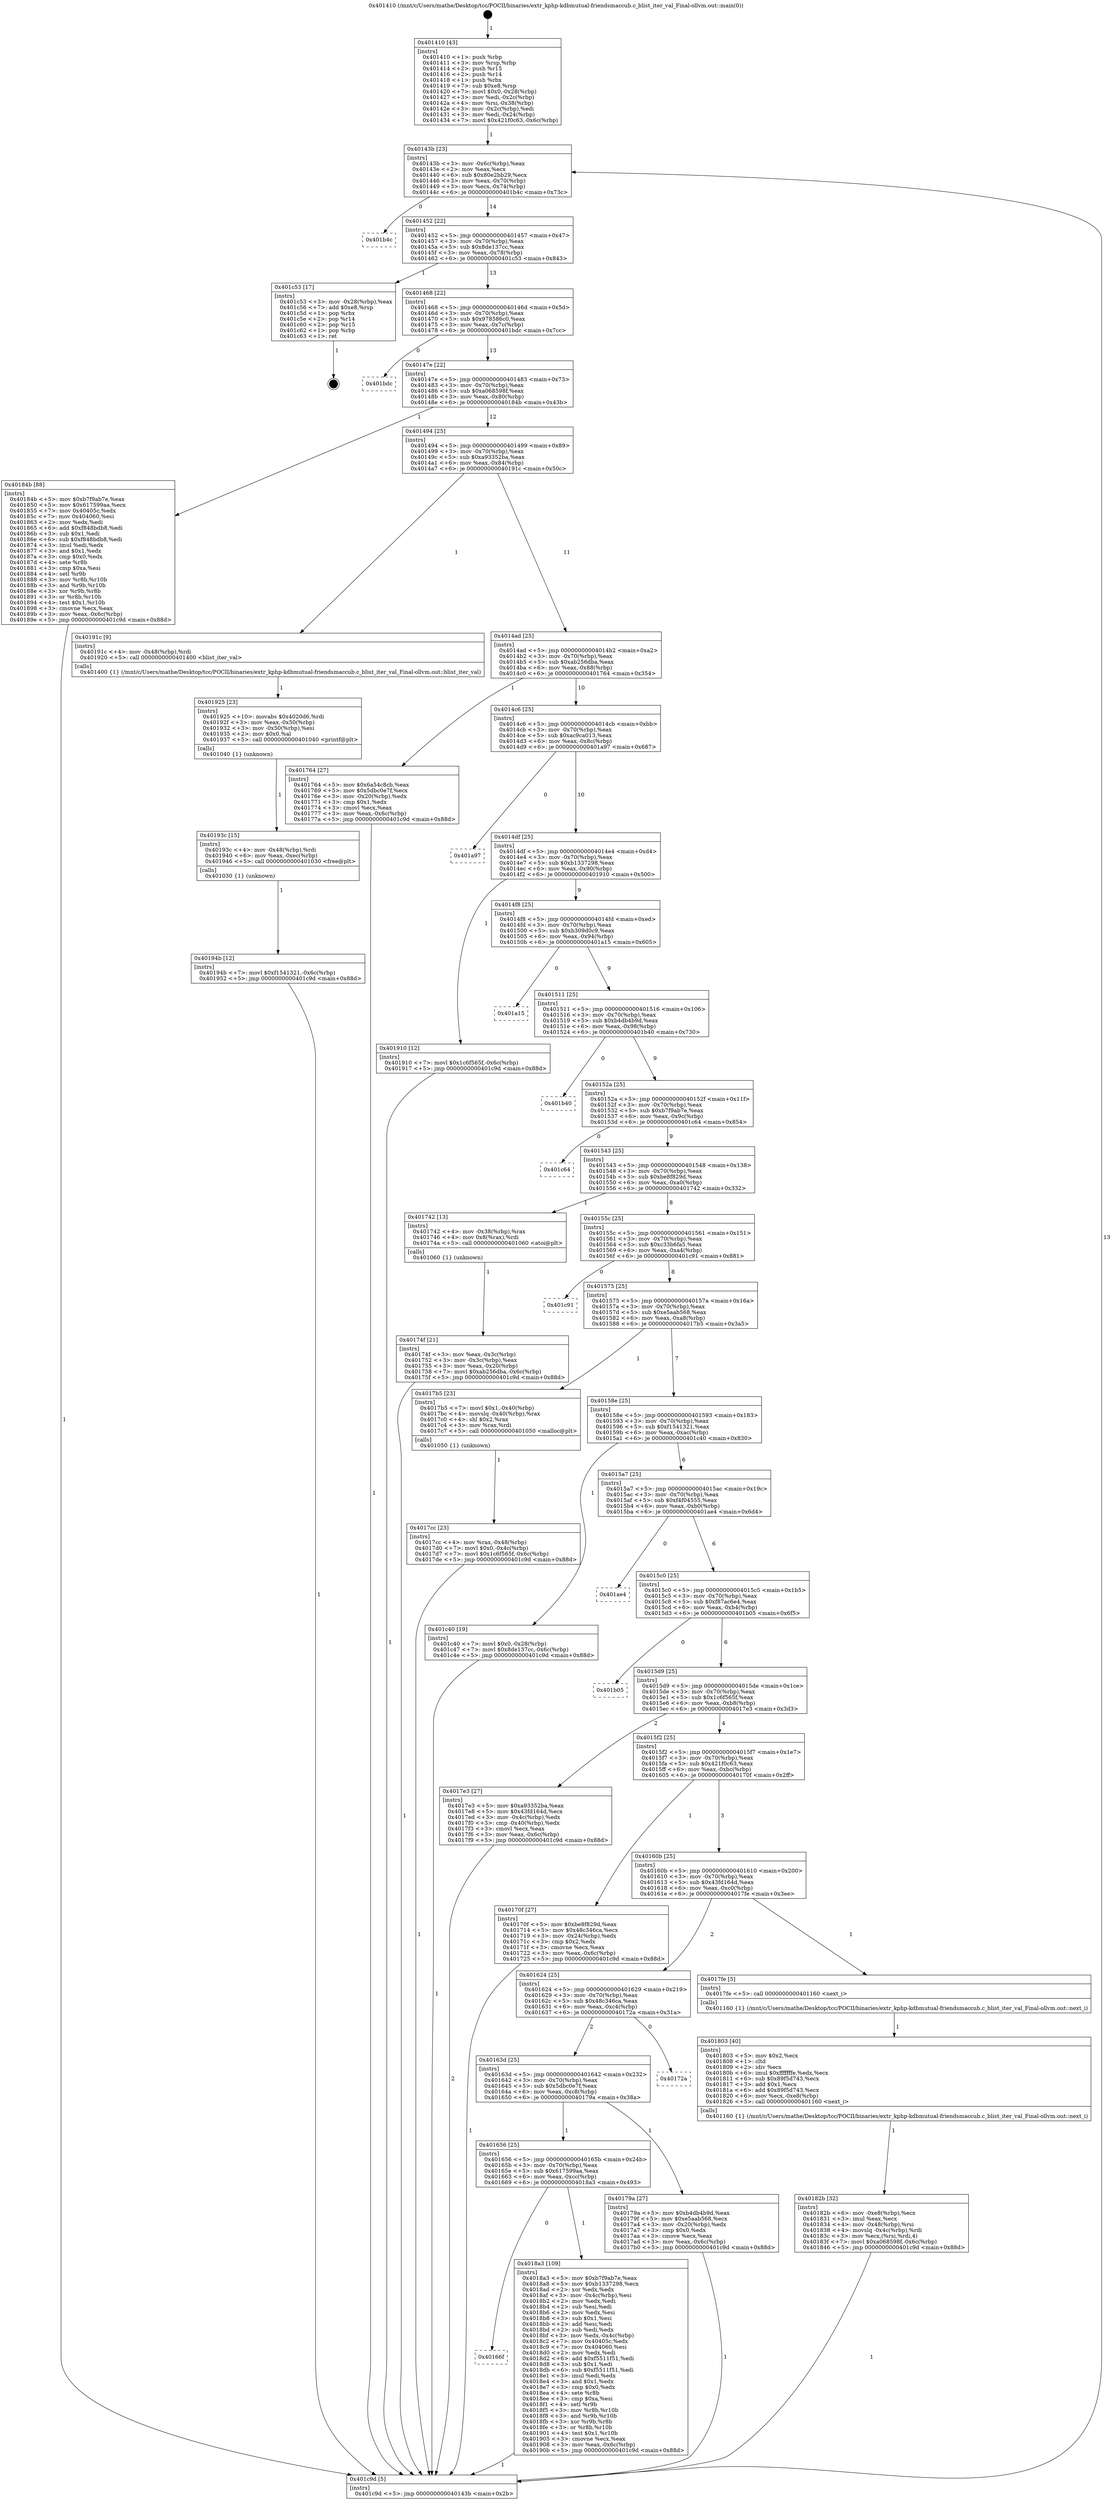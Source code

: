 digraph "0x401410" {
  label = "0x401410 (/mnt/c/Users/mathe/Desktop/tcc/POCII/binaries/extr_kphp-kdbmutual-friendsmaccub.c_blist_iter_val_Final-ollvm.out::main(0))"
  labelloc = "t"
  node[shape=record]

  Entry [label="",width=0.3,height=0.3,shape=circle,fillcolor=black,style=filled]
  "0x40143b" [label="{
     0x40143b [23]\l
     | [instrs]\l
     &nbsp;&nbsp;0x40143b \<+3\>: mov -0x6c(%rbp),%eax\l
     &nbsp;&nbsp;0x40143e \<+2\>: mov %eax,%ecx\l
     &nbsp;&nbsp;0x401440 \<+6\>: sub $0x80e2bb29,%ecx\l
     &nbsp;&nbsp;0x401446 \<+3\>: mov %eax,-0x70(%rbp)\l
     &nbsp;&nbsp;0x401449 \<+3\>: mov %ecx,-0x74(%rbp)\l
     &nbsp;&nbsp;0x40144c \<+6\>: je 0000000000401b4c \<main+0x73c\>\l
  }"]
  "0x401b4c" [label="{
     0x401b4c\l
  }", style=dashed]
  "0x401452" [label="{
     0x401452 [22]\l
     | [instrs]\l
     &nbsp;&nbsp;0x401452 \<+5\>: jmp 0000000000401457 \<main+0x47\>\l
     &nbsp;&nbsp;0x401457 \<+3\>: mov -0x70(%rbp),%eax\l
     &nbsp;&nbsp;0x40145a \<+5\>: sub $0x8de137cc,%eax\l
     &nbsp;&nbsp;0x40145f \<+3\>: mov %eax,-0x78(%rbp)\l
     &nbsp;&nbsp;0x401462 \<+6\>: je 0000000000401c53 \<main+0x843\>\l
  }"]
  Exit [label="",width=0.3,height=0.3,shape=circle,fillcolor=black,style=filled,peripheries=2]
  "0x401c53" [label="{
     0x401c53 [17]\l
     | [instrs]\l
     &nbsp;&nbsp;0x401c53 \<+3\>: mov -0x28(%rbp),%eax\l
     &nbsp;&nbsp;0x401c56 \<+7\>: add $0xe8,%rsp\l
     &nbsp;&nbsp;0x401c5d \<+1\>: pop %rbx\l
     &nbsp;&nbsp;0x401c5e \<+2\>: pop %r14\l
     &nbsp;&nbsp;0x401c60 \<+2\>: pop %r15\l
     &nbsp;&nbsp;0x401c62 \<+1\>: pop %rbp\l
     &nbsp;&nbsp;0x401c63 \<+1\>: ret\l
  }"]
  "0x401468" [label="{
     0x401468 [22]\l
     | [instrs]\l
     &nbsp;&nbsp;0x401468 \<+5\>: jmp 000000000040146d \<main+0x5d\>\l
     &nbsp;&nbsp;0x40146d \<+3\>: mov -0x70(%rbp),%eax\l
     &nbsp;&nbsp;0x401470 \<+5\>: sub $0x978586c0,%eax\l
     &nbsp;&nbsp;0x401475 \<+3\>: mov %eax,-0x7c(%rbp)\l
     &nbsp;&nbsp;0x401478 \<+6\>: je 0000000000401bdc \<main+0x7cc\>\l
  }"]
  "0x40194b" [label="{
     0x40194b [12]\l
     | [instrs]\l
     &nbsp;&nbsp;0x40194b \<+7\>: movl $0xf1541321,-0x6c(%rbp)\l
     &nbsp;&nbsp;0x401952 \<+5\>: jmp 0000000000401c9d \<main+0x88d\>\l
  }"]
  "0x401bdc" [label="{
     0x401bdc\l
  }", style=dashed]
  "0x40147e" [label="{
     0x40147e [22]\l
     | [instrs]\l
     &nbsp;&nbsp;0x40147e \<+5\>: jmp 0000000000401483 \<main+0x73\>\l
     &nbsp;&nbsp;0x401483 \<+3\>: mov -0x70(%rbp),%eax\l
     &nbsp;&nbsp;0x401486 \<+5\>: sub $0xa068598f,%eax\l
     &nbsp;&nbsp;0x40148b \<+3\>: mov %eax,-0x80(%rbp)\l
     &nbsp;&nbsp;0x40148e \<+6\>: je 000000000040184b \<main+0x43b\>\l
  }"]
  "0x40193c" [label="{
     0x40193c [15]\l
     | [instrs]\l
     &nbsp;&nbsp;0x40193c \<+4\>: mov -0x48(%rbp),%rdi\l
     &nbsp;&nbsp;0x401940 \<+6\>: mov %eax,-0xec(%rbp)\l
     &nbsp;&nbsp;0x401946 \<+5\>: call 0000000000401030 \<free@plt\>\l
     | [calls]\l
     &nbsp;&nbsp;0x401030 \{1\} (unknown)\l
  }"]
  "0x40184b" [label="{
     0x40184b [88]\l
     | [instrs]\l
     &nbsp;&nbsp;0x40184b \<+5\>: mov $0xb7f9ab7e,%eax\l
     &nbsp;&nbsp;0x401850 \<+5\>: mov $0x617599aa,%ecx\l
     &nbsp;&nbsp;0x401855 \<+7\>: mov 0x40405c,%edx\l
     &nbsp;&nbsp;0x40185c \<+7\>: mov 0x404060,%esi\l
     &nbsp;&nbsp;0x401863 \<+2\>: mov %edx,%edi\l
     &nbsp;&nbsp;0x401865 \<+6\>: add $0xf848bdb8,%edi\l
     &nbsp;&nbsp;0x40186b \<+3\>: sub $0x1,%edi\l
     &nbsp;&nbsp;0x40186e \<+6\>: sub $0xf848bdb8,%edi\l
     &nbsp;&nbsp;0x401874 \<+3\>: imul %edi,%edx\l
     &nbsp;&nbsp;0x401877 \<+3\>: and $0x1,%edx\l
     &nbsp;&nbsp;0x40187a \<+3\>: cmp $0x0,%edx\l
     &nbsp;&nbsp;0x40187d \<+4\>: sete %r8b\l
     &nbsp;&nbsp;0x401881 \<+3\>: cmp $0xa,%esi\l
     &nbsp;&nbsp;0x401884 \<+4\>: setl %r9b\l
     &nbsp;&nbsp;0x401888 \<+3\>: mov %r8b,%r10b\l
     &nbsp;&nbsp;0x40188b \<+3\>: and %r9b,%r10b\l
     &nbsp;&nbsp;0x40188e \<+3\>: xor %r9b,%r8b\l
     &nbsp;&nbsp;0x401891 \<+3\>: or %r8b,%r10b\l
     &nbsp;&nbsp;0x401894 \<+4\>: test $0x1,%r10b\l
     &nbsp;&nbsp;0x401898 \<+3\>: cmovne %ecx,%eax\l
     &nbsp;&nbsp;0x40189b \<+3\>: mov %eax,-0x6c(%rbp)\l
     &nbsp;&nbsp;0x40189e \<+5\>: jmp 0000000000401c9d \<main+0x88d\>\l
  }"]
  "0x401494" [label="{
     0x401494 [25]\l
     | [instrs]\l
     &nbsp;&nbsp;0x401494 \<+5\>: jmp 0000000000401499 \<main+0x89\>\l
     &nbsp;&nbsp;0x401499 \<+3\>: mov -0x70(%rbp),%eax\l
     &nbsp;&nbsp;0x40149c \<+5\>: sub $0xa93352ba,%eax\l
     &nbsp;&nbsp;0x4014a1 \<+6\>: mov %eax,-0x84(%rbp)\l
     &nbsp;&nbsp;0x4014a7 \<+6\>: je 000000000040191c \<main+0x50c\>\l
  }"]
  "0x401925" [label="{
     0x401925 [23]\l
     | [instrs]\l
     &nbsp;&nbsp;0x401925 \<+10\>: movabs $0x4020d6,%rdi\l
     &nbsp;&nbsp;0x40192f \<+3\>: mov %eax,-0x50(%rbp)\l
     &nbsp;&nbsp;0x401932 \<+3\>: mov -0x50(%rbp),%esi\l
     &nbsp;&nbsp;0x401935 \<+2\>: mov $0x0,%al\l
     &nbsp;&nbsp;0x401937 \<+5\>: call 0000000000401040 \<printf@plt\>\l
     | [calls]\l
     &nbsp;&nbsp;0x401040 \{1\} (unknown)\l
  }"]
  "0x40191c" [label="{
     0x40191c [9]\l
     | [instrs]\l
     &nbsp;&nbsp;0x40191c \<+4\>: mov -0x48(%rbp),%rdi\l
     &nbsp;&nbsp;0x401920 \<+5\>: call 0000000000401400 \<blist_iter_val\>\l
     | [calls]\l
     &nbsp;&nbsp;0x401400 \{1\} (/mnt/c/Users/mathe/Desktop/tcc/POCII/binaries/extr_kphp-kdbmutual-friendsmaccub.c_blist_iter_val_Final-ollvm.out::blist_iter_val)\l
  }"]
  "0x4014ad" [label="{
     0x4014ad [25]\l
     | [instrs]\l
     &nbsp;&nbsp;0x4014ad \<+5\>: jmp 00000000004014b2 \<main+0xa2\>\l
     &nbsp;&nbsp;0x4014b2 \<+3\>: mov -0x70(%rbp),%eax\l
     &nbsp;&nbsp;0x4014b5 \<+5\>: sub $0xab256dba,%eax\l
     &nbsp;&nbsp;0x4014ba \<+6\>: mov %eax,-0x88(%rbp)\l
     &nbsp;&nbsp;0x4014c0 \<+6\>: je 0000000000401764 \<main+0x354\>\l
  }"]
  "0x40166f" [label="{
     0x40166f\l
  }", style=dashed]
  "0x401764" [label="{
     0x401764 [27]\l
     | [instrs]\l
     &nbsp;&nbsp;0x401764 \<+5\>: mov $0x6a54c8cb,%eax\l
     &nbsp;&nbsp;0x401769 \<+5\>: mov $0x5dbc0e7f,%ecx\l
     &nbsp;&nbsp;0x40176e \<+3\>: mov -0x20(%rbp),%edx\l
     &nbsp;&nbsp;0x401771 \<+3\>: cmp $0x1,%edx\l
     &nbsp;&nbsp;0x401774 \<+3\>: cmovl %ecx,%eax\l
     &nbsp;&nbsp;0x401777 \<+3\>: mov %eax,-0x6c(%rbp)\l
     &nbsp;&nbsp;0x40177a \<+5\>: jmp 0000000000401c9d \<main+0x88d\>\l
  }"]
  "0x4014c6" [label="{
     0x4014c6 [25]\l
     | [instrs]\l
     &nbsp;&nbsp;0x4014c6 \<+5\>: jmp 00000000004014cb \<main+0xbb\>\l
     &nbsp;&nbsp;0x4014cb \<+3\>: mov -0x70(%rbp),%eax\l
     &nbsp;&nbsp;0x4014ce \<+5\>: sub $0xac9ca013,%eax\l
     &nbsp;&nbsp;0x4014d3 \<+6\>: mov %eax,-0x8c(%rbp)\l
     &nbsp;&nbsp;0x4014d9 \<+6\>: je 0000000000401a97 \<main+0x687\>\l
  }"]
  "0x4018a3" [label="{
     0x4018a3 [109]\l
     | [instrs]\l
     &nbsp;&nbsp;0x4018a3 \<+5\>: mov $0xb7f9ab7e,%eax\l
     &nbsp;&nbsp;0x4018a8 \<+5\>: mov $0xb1337298,%ecx\l
     &nbsp;&nbsp;0x4018ad \<+2\>: xor %edx,%edx\l
     &nbsp;&nbsp;0x4018af \<+3\>: mov -0x4c(%rbp),%esi\l
     &nbsp;&nbsp;0x4018b2 \<+2\>: mov %edx,%edi\l
     &nbsp;&nbsp;0x4018b4 \<+2\>: sub %esi,%edi\l
     &nbsp;&nbsp;0x4018b6 \<+2\>: mov %edx,%esi\l
     &nbsp;&nbsp;0x4018b8 \<+3\>: sub $0x1,%esi\l
     &nbsp;&nbsp;0x4018bb \<+2\>: add %esi,%edi\l
     &nbsp;&nbsp;0x4018bd \<+2\>: sub %edi,%edx\l
     &nbsp;&nbsp;0x4018bf \<+3\>: mov %edx,-0x4c(%rbp)\l
     &nbsp;&nbsp;0x4018c2 \<+7\>: mov 0x40405c,%edx\l
     &nbsp;&nbsp;0x4018c9 \<+7\>: mov 0x404060,%esi\l
     &nbsp;&nbsp;0x4018d0 \<+2\>: mov %edx,%edi\l
     &nbsp;&nbsp;0x4018d2 \<+6\>: add $0xf5511f51,%edi\l
     &nbsp;&nbsp;0x4018d8 \<+3\>: sub $0x1,%edi\l
     &nbsp;&nbsp;0x4018db \<+6\>: sub $0xf5511f51,%edi\l
     &nbsp;&nbsp;0x4018e1 \<+3\>: imul %edi,%edx\l
     &nbsp;&nbsp;0x4018e4 \<+3\>: and $0x1,%edx\l
     &nbsp;&nbsp;0x4018e7 \<+3\>: cmp $0x0,%edx\l
     &nbsp;&nbsp;0x4018ea \<+4\>: sete %r8b\l
     &nbsp;&nbsp;0x4018ee \<+3\>: cmp $0xa,%esi\l
     &nbsp;&nbsp;0x4018f1 \<+4\>: setl %r9b\l
     &nbsp;&nbsp;0x4018f5 \<+3\>: mov %r8b,%r10b\l
     &nbsp;&nbsp;0x4018f8 \<+3\>: and %r9b,%r10b\l
     &nbsp;&nbsp;0x4018fb \<+3\>: xor %r9b,%r8b\l
     &nbsp;&nbsp;0x4018fe \<+3\>: or %r8b,%r10b\l
     &nbsp;&nbsp;0x401901 \<+4\>: test $0x1,%r10b\l
     &nbsp;&nbsp;0x401905 \<+3\>: cmovne %ecx,%eax\l
     &nbsp;&nbsp;0x401908 \<+3\>: mov %eax,-0x6c(%rbp)\l
     &nbsp;&nbsp;0x40190b \<+5\>: jmp 0000000000401c9d \<main+0x88d\>\l
  }"]
  "0x401a97" [label="{
     0x401a97\l
  }", style=dashed]
  "0x4014df" [label="{
     0x4014df [25]\l
     | [instrs]\l
     &nbsp;&nbsp;0x4014df \<+5\>: jmp 00000000004014e4 \<main+0xd4\>\l
     &nbsp;&nbsp;0x4014e4 \<+3\>: mov -0x70(%rbp),%eax\l
     &nbsp;&nbsp;0x4014e7 \<+5\>: sub $0xb1337298,%eax\l
     &nbsp;&nbsp;0x4014ec \<+6\>: mov %eax,-0x90(%rbp)\l
     &nbsp;&nbsp;0x4014f2 \<+6\>: je 0000000000401910 \<main+0x500\>\l
  }"]
  "0x40182b" [label="{
     0x40182b [32]\l
     | [instrs]\l
     &nbsp;&nbsp;0x40182b \<+6\>: mov -0xe8(%rbp),%ecx\l
     &nbsp;&nbsp;0x401831 \<+3\>: imul %eax,%ecx\l
     &nbsp;&nbsp;0x401834 \<+4\>: mov -0x48(%rbp),%rsi\l
     &nbsp;&nbsp;0x401838 \<+4\>: movslq -0x4c(%rbp),%rdi\l
     &nbsp;&nbsp;0x40183c \<+3\>: mov %ecx,(%rsi,%rdi,4)\l
     &nbsp;&nbsp;0x40183f \<+7\>: movl $0xa068598f,-0x6c(%rbp)\l
     &nbsp;&nbsp;0x401846 \<+5\>: jmp 0000000000401c9d \<main+0x88d\>\l
  }"]
  "0x401910" [label="{
     0x401910 [12]\l
     | [instrs]\l
     &nbsp;&nbsp;0x401910 \<+7\>: movl $0x1c6f565f,-0x6c(%rbp)\l
     &nbsp;&nbsp;0x401917 \<+5\>: jmp 0000000000401c9d \<main+0x88d\>\l
  }"]
  "0x4014f8" [label="{
     0x4014f8 [25]\l
     | [instrs]\l
     &nbsp;&nbsp;0x4014f8 \<+5\>: jmp 00000000004014fd \<main+0xed\>\l
     &nbsp;&nbsp;0x4014fd \<+3\>: mov -0x70(%rbp),%eax\l
     &nbsp;&nbsp;0x401500 \<+5\>: sub $0xb309d0c9,%eax\l
     &nbsp;&nbsp;0x401505 \<+6\>: mov %eax,-0x94(%rbp)\l
     &nbsp;&nbsp;0x40150b \<+6\>: je 0000000000401a15 \<main+0x605\>\l
  }"]
  "0x401803" [label="{
     0x401803 [40]\l
     | [instrs]\l
     &nbsp;&nbsp;0x401803 \<+5\>: mov $0x2,%ecx\l
     &nbsp;&nbsp;0x401808 \<+1\>: cltd\l
     &nbsp;&nbsp;0x401809 \<+2\>: idiv %ecx\l
     &nbsp;&nbsp;0x40180b \<+6\>: imul $0xfffffffe,%edx,%ecx\l
     &nbsp;&nbsp;0x401811 \<+6\>: sub $0x89f5d743,%ecx\l
     &nbsp;&nbsp;0x401817 \<+3\>: add $0x1,%ecx\l
     &nbsp;&nbsp;0x40181a \<+6\>: add $0x89f5d743,%ecx\l
     &nbsp;&nbsp;0x401820 \<+6\>: mov %ecx,-0xe8(%rbp)\l
     &nbsp;&nbsp;0x401826 \<+5\>: call 0000000000401160 \<next_i\>\l
     | [calls]\l
     &nbsp;&nbsp;0x401160 \{1\} (/mnt/c/Users/mathe/Desktop/tcc/POCII/binaries/extr_kphp-kdbmutual-friendsmaccub.c_blist_iter_val_Final-ollvm.out::next_i)\l
  }"]
  "0x401a15" [label="{
     0x401a15\l
  }", style=dashed]
  "0x401511" [label="{
     0x401511 [25]\l
     | [instrs]\l
     &nbsp;&nbsp;0x401511 \<+5\>: jmp 0000000000401516 \<main+0x106\>\l
     &nbsp;&nbsp;0x401516 \<+3\>: mov -0x70(%rbp),%eax\l
     &nbsp;&nbsp;0x401519 \<+5\>: sub $0xb4db4b9d,%eax\l
     &nbsp;&nbsp;0x40151e \<+6\>: mov %eax,-0x98(%rbp)\l
     &nbsp;&nbsp;0x401524 \<+6\>: je 0000000000401b40 \<main+0x730\>\l
  }"]
  "0x4017cc" [label="{
     0x4017cc [23]\l
     | [instrs]\l
     &nbsp;&nbsp;0x4017cc \<+4\>: mov %rax,-0x48(%rbp)\l
     &nbsp;&nbsp;0x4017d0 \<+7\>: movl $0x0,-0x4c(%rbp)\l
     &nbsp;&nbsp;0x4017d7 \<+7\>: movl $0x1c6f565f,-0x6c(%rbp)\l
     &nbsp;&nbsp;0x4017de \<+5\>: jmp 0000000000401c9d \<main+0x88d\>\l
  }"]
  "0x401b40" [label="{
     0x401b40\l
  }", style=dashed]
  "0x40152a" [label="{
     0x40152a [25]\l
     | [instrs]\l
     &nbsp;&nbsp;0x40152a \<+5\>: jmp 000000000040152f \<main+0x11f\>\l
     &nbsp;&nbsp;0x40152f \<+3\>: mov -0x70(%rbp),%eax\l
     &nbsp;&nbsp;0x401532 \<+5\>: sub $0xb7f9ab7e,%eax\l
     &nbsp;&nbsp;0x401537 \<+6\>: mov %eax,-0x9c(%rbp)\l
     &nbsp;&nbsp;0x40153d \<+6\>: je 0000000000401c64 \<main+0x854\>\l
  }"]
  "0x401656" [label="{
     0x401656 [25]\l
     | [instrs]\l
     &nbsp;&nbsp;0x401656 \<+5\>: jmp 000000000040165b \<main+0x24b\>\l
     &nbsp;&nbsp;0x40165b \<+3\>: mov -0x70(%rbp),%eax\l
     &nbsp;&nbsp;0x40165e \<+5\>: sub $0x617599aa,%eax\l
     &nbsp;&nbsp;0x401663 \<+6\>: mov %eax,-0xcc(%rbp)\l
     &nbsp;&nbsp;0x401669 \<+6\>: je 00000000004018a3 \<main+0x493\>\l
  }"]
  "0x401c64" [label="{
     0x401c64\l
  }", style=dashed]
  "0x401543" [label="{
     0x401543 [25]\l
     | [instrs]\l
     &nbsp;&nbsp;0x401543 \<+5\>: jmp 0000000000401548 \<main+0x138\>\l
     &nbsp;&nbsp;0x401548 \<+3\>: mov -0x70(%rbp),%eax\l
     &nbsp;&nbsp;0x40154b \<+5\>: sub $0xbe8f829d,%eax\l
     &nbsp;&nbsp;0x401550 \<+6\>: mov %eax,-0xa0(%rbp)\l
     &nbsp;&nbsp;0x401556 \<+6\>: je 0000000000401742 \<main+0x332\>\l
  }"]
  "0x40179a" [label="{
     0x40179a [27]\l
     | [instrs]\l
     &nbsp;&nbsp;0x40179a \<+5\>: mov $0xb4db4b9d,%eax\l
     &nbsp;&nbsp;0x40179f \<+5\>: mov $0xe5aab568,%ecx\l
     &nbsp;&nbsp;0x4017a4 \<+3\>: mov -0x20(%rbp),%edx\l
     &nbsp;&nbsp;0x4017a7 \<+3\>: cmp $0x0,%edx\l
     &nbsp;&nbsp;0x4017aa \<+3\>: cmove %ecx,%eax\l
     &nbsp;&nbsp;0x4017ad \<+3\>: mov %eax,-0x6c(%rbp)\l
     &nbsp;&nbsp;0x4017b0 \<+5\>: jmp 0000000000401c9d \<main+0x88d\>\l
  }"]
  "0x401742" [label="{
     0x401742 [13]\l
     | [instrs]\l
     &nbsp;&nbsp;0x401742 \<+4\>: mov -0x38(%rbp),%rax\l
     &nbsp;&nbsp;0x401746 \<+4\>: mov 0x8(%rax),%rdi\l
     &nbsp;&nbsp;0x40174a \<+5\>: call 0000000000401060 \<atoi@plt\>\l
     | [calls]\l
     &nbsp;&nbsp;0x401060 \{1\} (unknown)\l
  }"]
  "0x40155c" [label="{
     0x40155c [25]\l
     | [instrs]\l
     &nbsp;&nbsp;0x40155c \<+5\>: jmp 0000000000401561 \<main+0x151\>\l
     &nbsp;&nbsp;0x401561 \<+3\>: mov -0x70(%rbp),%eax\l
     &nbsp;&nbsp;0x401564 \<+5\>: sub $0xc33b6fa5,%eax\l
     &nbsp;&nbsp;0x401569 \<+6\>: mov %eax,-0xa4(%rbp)\l
     &nbsp;&nbsp;0x40156f \<+6\>: je 0000000000401c91 \<main+0x881\>\l
  }"]
  "0x40163d" [label="{
     0x40163d [25]\l
     | [instrs]\l
     &nbsp;&nbsp;0x40163d \<+5\>: jmp 0000000000401642 \<main+0x232\>\l
     &nbsp;&nbsp;0x401642 \<+3\>: mov -0x70(%rbp),%eax\l
     &nbsp;&nbsp;0x401645 \<+5\>: sub $0x5dbc0e7f,%eax\l
     &nbsp;&nbsp;0x40164a \<+6\>: mov %eax,-0xc8(%rbp)\l
     &nbsp;&nbsp;0x401650 \<+6\>: je 000000000040179a \<main+0x38a\>\l
  }"]
  "0x401c91" [label="{
     0x401c91\l
  }", style=dashed]
  "0x401575" [label="{
     0x401575 [25]\l
     | [instrs]\l
     &nbsp;&nbsp;0x401575 \<+5\>: jmp 000000000040157a \<main+0x16a\>\l
     &nbsp;&nbsp;0x40157a \<+3\>: mov -0x70(%rbp),%eax\l
     &nbsp;&nbsp;0x40157d \<+5\>: sub $0xe5aab568,%eax\l
     &nbsp;&nbsp;0x401582 \<+6\>: mov %eax,-0xa8(%rbp)\l
     &nbsp;&nbsp;0x401588 \<+6\>: je 00000000004017b5 \<main+0x3a5\>\l
  }"]
  "0x40172a" [label="{
     0x40172a\l
  }", style=dashed]
  "0x4017b5" [label="{
     0x4017b5 [23]\l
     | [instrs]\l
     &nbsp;&nbsp;0x4017b5 \<+7\>: movl $0x1,-0x40(%rbp)\l
     &nbsp;&nbsp;0x4017bc \<+4\>: movslq -0x40(%rbp),%rax\l
     &nbsp;&nbsp;0x4017c0 \<+4\>: shl $0x2,%rax\l
     &nbsp;&nbsp;0x4017c4 \<+3\>: mov %rax,%rdi\l
     &nbsp;&nbsp;0x4017c7 \<+5\>: call 0000000000401050 \<malloc@plt\>\l
     | [calls]\l
     &nbsp;&nbsp;0x401050 \{1\} (unknown)\l
  }"]
  "0x40158e" [label="{
     0x40158e [25]\l
     | [instrs]\l
     &nbsp;&nbsp;0x40158e \<+5\>: jmp 0000000000401593 \<main+0x183\>\l
     &nbsp;&nbsp;0x401593 \<+3\>: mov -0x70(%rbp),%eax\l
     &nbsp;&nbsp;0x401596 \<+5\>: sub $0xf1541321,%eax\l
     &nbsp;&nbsp;0x40159b \<+6\>: mov %eax,-0xac(%rbp)\l
     &nbsp;&nbsp;0x4015a1 \<+6\>: je 0000000000401c40 \<main+0x830\>\l
  }"]
  "0x401624" [label="{
     0x401624 [25]\l
     | [instrs]\l
     &nbsp;&nbsp;0x401624 \<+5\>: jmp 0000000000401629 \<main+0x219\>\l
     &nbsp;&nbsp;0x401629 \<+3\>: mov -0x70(%rbp),%eax\l
     &nbsp;&nbsp;0x40162c \<+5\>: sub $0x48c346ca,%eax\l
     &nbsp;&nbsp;0x401631 \<+6\>: mov %eax,-0xc4(%rbp)\l
     &nbsp;&nbsp;0x401637 \<+6\>: je 000000000040172a \<main+0x31a\>\l
  }"]
  "0x401c40" [label="{
     0x401c40 [19]\l
     | [instrs]\l
     &nbsp;&nbsp;0x401c40 \<+7\>: movl $0x0,-0x28(%rbp)\l
     &nbsp;&nbsp;0x401c47 \<+7\>: movl $0x8de137cc,-0x6c(%rbp)\l
     &nbsp;&nbsp;0x401c4e \<+5\>: jmp 0000000000401c9d \<main+0x88d\>\l
  }"]
  "0x4015a7" [label="{
     0x4015a7 [25]\l
     | [instrs]\l
     &nbsp;&nbsp;0x4015a7 \<+5\>: jmp 00000000004015ac \<main+0x19c\>\l
     &nbsp;&nbsp;0x4015ac \<+3\>: mov -0x70(%rbp),%eax\l
     &nbsp;&nbsp;0x4015af \<+5\>: sub $0xf4f04555,%eax\l
     &nbsp;&nbsp;0x4015b4 \<+6\>: mov %eax,-0xb0(%rbp)\l
     &nbsp;&nbsp;0x4015ba \<+6\>: je 0000000000401ae4 \<main+0x6d4\>\l
  }"]
  "0x4017fe" [label="{
     0x4017fe [5]\l
     | [instrs]\l
     &nbsp;&nbsp;0x4017fe \<+5\>: call 0000000000401160 \<next_i\>\l
     | [calls]\l
     &nbsp;&nbsp;0x401160 \{1\} (/mnt/c/Users/mathe/Desktop/tcc/POCII/binaries/extr_kphp-kdbmutual-friendsmaccub.c_blist_iter_val_Final-ollvm.out::next_i)\l
  }"]
  "0x401ae4" [label="{
     0x401ae4\l
  }", style=dashed]
  "0x4015c0" [label="{
     0x4015c0 [25]\l
     | [instrs]\l
     &nbsp;&nbsp;0x4015c0 \<+5\>: jmp 00000000004015c5 \<main+0x1b5\>\l
     &nbsp;&nbsp;0x4015c5 \<+3\>: mov -0x70(%rbp),%eax\l
     &nbsp;&nbsp;0x4015c8 \<+5\>: sub $0xf87ac6e4,%eax\l
     &nbsp;&nbsp;0x4015cd \<+6\>: mov %eax,-0xb4(%rbp)\l
     &nbsp;&nbsp;0x4015d3 \<+6\>: je 0000000000401b05 \<main+0x6f5\>\l
  }"]
  "0x40174f" [label="{
     0x40174f [21]\l
     | [instrs]\l
     &nbsp;&nbsp;0x40174f \<+3\>: mov %eax,-0x3c(%rbp)\l
     &nbsp;&nbsp;0x401752 \<+3\>: mov -0x3c(%rbp),%eax\l
     &nbsp;&nbsp;0x401755 \<+3\>: mov %eax,-0x20(%rbp)\l
     &nbsp;&nbsp;0x401758 \<+7\>: movl $0xab256dba,-0x6c(%rbp)\l
     &nbsp;&nbsp;0x40175f \<+5\>: jmp 0000000000401c9d \<main+0x88d\>\l
  }"]
  "0x401b05" [label="{
     0x401b05\l
  }", style=dashed]
  "0x4015d9" [label="{
     0x4015d9 [25]\l
     | [instrs]\l
     &nbsp;&nbsp;0x4015d9 \<+5\>: jmp 00000000004015de \<main+0x1ce\>\l
     &nbsp;&nbsp;0x4015de \<+3\>: mov -0x70(%rbp),%eax\l
     &nbsp;&nbsp;0x4015e1 \<+5\>: sub $0x1c6f565f,%eax\l
     &nbsp;&nbsp;0x4015e6 \<+6\>: mov %eax,-0xb8(%rbp)\l
     &nbsp;&nbsp;0x4015ec \<+6\>: je 00000000004017e3 \<main+0x3d3\>\l
  }"]
  "0x401410" [label="{
     0x401410 [43]\l
     | [instrs]\l
     &nbsp;&nbsp;0x401410 \<+1\>: push %rbp\l
     &nbsp;&nbsp;0x401411 \<+3\>: mov %rsp,%rbp\l
     &nbsp;&nbsp;0x401414 \<+2\>: push %r15\l
     &nbsp;&nbsp;0x401416 \<+2\>: push %r14\l
     &nbsp;&nbsp;0x401418 \<+1\>: push %rbx\l
     &nbsp;&nbsp;0x401419 \<+7\>: sub $0xe8,%rsp\l
     &nbsp;&nbsp;0x401420 \<+7\>: movl $0x0,-0x28(%rbp)\l
     &nbsp;&nbsp;0x401427 \<+3\>: mov %edi,-0x2c(%rbp)\l
     &nbsp;&nbsp;0x40142a \<+4\>: mov %rsi,-0x38(%rbp)\l
     &nbsp;&nbsp;0x40142e \<+3\>: mov -0x2c(%rbp),%edi\l
     &nbsp;&nbsp;0x401431 \<+3\>: mov %edi,-0x24(%rbp)\l
     &nbsp;&nbsp;0x401434 \<+7\>: movl $0x421f0c63,-0x6c(%rbp)\l
  }"]
  "0x4017e3" [label="{
     0x4017e3 [27]\l
     | [instrs]\l
     &nbsp;&nbsp;0x4017e3 \<+5\>: mov $0xa93352ba,%eax\l
     &nbsp;&nbsp;0x4017e8 \<+5\>: mov $0x43fd164d,%ecx\l
     &nbsp;&nbsp;0x4017ed \<+3\>: mov -0x4c(%rbp),%edx\l
     &nbsp;&nbsp;0x4017f0 \<+3\>: cmp -0x40(%rbp),%edx\l
     &nbsp;&nbsp;0x4017f3 \<+3\>: cmovl %ecx,%eax\l
     &nbsp;&nbsp;0x4017f6 \<+3\>: mov %eax,-0x6c(%rbp)\l
     &nbsp;&nbsp;0x4017f9 \<+5\>: jmp 0000000000401c9d \<main+0x88d\>\l
  }"]
  "0x4015f2" [label="{
     0x4015f2 [25]\l
     | [instrs]\l
     &nbsp;&nbsp;0x4015f2 \<+5\>: jmp 00000000004015f7 \<main+0x1e7\>\l
     &nbsp;&nbsp;0x4015f7 \<+3\>: mov -0x70(%rbp),%eax\l
     &nbsp;&nbsp;0x4015fa \<+5\>: sub $0x421f0c63,%eax\l
     &nbsp;&nbsp;0x4015ff \<+6\>: mov %eax,-0xbc(%rbp)\l
     &nbsp;&nbsp;0x401605 \<+6\>: je 000000000040170f \<main+0x2ff\>\l
  }"]
  "0x401c9d" [label="{
     0x401c9d [5]\l
     | [instrs]\l
     &nbsp;&nbsp;0x401c9d \<+5\>: jmp 000000000040143b \<main+0x2b\>\l
  }"]
  "0x40170f" [label="{
     0x40170f [27]\l
     | [instrs]\l
     &nbsp;&nbsp;0x40170f \<+5\>: mov $0xbe8f829d,%eax\l
     &nbsp;&nbsp;0x401714 \<+5\>: mov $0x48c346ca,%ecx\l
     &nbsp;&nbsp;0x401719 \<+3\>: mov -0x24(%rbp),%edx\l
     &nbsp;&nbsp;0x40171c \<+3\>: cmp $0x2,%edx\l
     &nbsp;&nbsp;0x40171f \<+3\>: cmovne %ecx,%eax\l
     &nbsp;&nbsp;0x401722 \<+3\>: mov %eax,-0x6c(%rbp)\l
     &nbsp;&nbsp;0x401725 \<+5\>: jmp 0000000000401c9d \<main+0x88d\>\l
  }"]
  "0x40160b" [label="{
     0x40160b [25]\l
     | [instrs]\l
     &nbsp;&nbsp;0x40160b \<+5\>: jmp 0000000000401610 \<main+0x200\>\l
     &nbsp;&nbsp;0x401610 \<+3\>: mov -0x70(%rbp),%eax\l
     &nbsp;&nbsp;0x401613 \<+5\>: sub $0x43fd164d,%eax\l
     &nbsp;&nbsp;0x401618 \<+6\>: mov %eax,-0xc0(%rbp)\l
     &nbsp;&nbsp;0x40161e \<+6\>: je 00000000004017fe \<main+0x3ee\>\l
  }"]
  Entry -> "0x401410" [label=" 1"]
  "0x40143b" -> "0x401b4c" [label=" 0"]
  "0x40143b" -> "0x401452" [label=" 14"]
  "0x401c53" -> Exit [label=" 1"]
  "0x401452" -> "0x401c53" [label=" 1"]
  "0x401452" -> "0x401468" [label=" 13"]
  "0x401c40" -> "0x401c9d" [label=" 1"]
  "0x401468" -> "0x401bdc" [label=" 0"]
  "0x401468" -> "0x40147e" [label=" 13"]
  "0x40194b" -> "0x401c9d" [label=" 1"]
  "0x40147e" -> "0x40184b" [label=" 1"]
  "0x40147e" -> "0x401494" [label=" 12"]
  "0x40193c" -> "0x40194b" [label=" 1"]
  "0x401494" -> "0x40191c" [label=" 1"]
  "0x401494" -> "0x4014ad" [label=" 11"]
  "0x401925" -> "0x40193c" [label=" 1"]
  "0x4014ad" -> "0x401764" [label=" 1"]
  "0x4014ad" -> "0x4014c6" [label=" 10"]
  "0x40191c" -> "0x401925" [label=" 1"]
  "0x4014c6" -> "0x401a97" [label=" 0"]
  "0x4014c6" -> "0x4014df" [label=" 10"]
  "0x401910" -> "0x401c9d" [label=" 1"]
  "0x4014df" -> "0x401910" [label=" 1"]
  "0x4014df" -> "0x4014f8" [label=" 9"]
  "0x401656" -> "0x40166f" [label=" 0"]
  "0x4014f8" -> "0x401a15" [label=" 0"]
  "0x4014f8" -> "0x401511" [label=" 9"]
  "0x401656" -> "0x4018a3" [label=" 1"]
  "0x401511" -> "0x401b40" [label=" 0"]
  "0x401511" -> "0x40152a" [label=" 9"]
  "0x4018a3" -> "0x401c9d" [label=" 1"]
  "0x40152a" -> "0x401c64" [label=" 0"]
  "0x40152a" -> "0x401543" [label=" 9"]
  "0x40184b" -> "0x401c9d" [label=" 1"]
  "0x401543" -> "0x401742" [label=" 1"]
  "0x401543" -> "0x40155c" [label=" 8"]
  "0x40182b" -> "0x401c9d" [label=" 1"]
  "0x40155c" -> "0x401c91" [label=" 0"]
  "0x40155c" -> "0x401575" [label=" 8"]
  "0x4017fe" -> "0x401803" [label=" 1"]
  "0x401575" -> "0x4017b5" [label=" 1"]
  "0x401575" -> "0x40158e" [label=" 7"]
  "0x4017e3" -> "0x401c9d" [label=" 2"]
  "0x40158e" -> "0x401c40" [label=" 1"]
  "0x40158e" -> "0x4015a7" [label=" 6"]
  "0x4017b5" -> "0x4017cc" [label=" 1"]
  "0x4015a7" -> "0x401ae4" [label=" 0"]
  "0x4015a7" -> "0x4015c0" [label=" 6"]
  "0x40179a" -> "0x401c9d" [label=" 1"]
  "0x4015c0" -> "0x401b05" [label=" 0"]
  "0x4015c0" -> "0x4015d9" [label=" 6"]
  "0x40163d" -> "0x40179a" [label=" 1"]
  "0x4015d9" -> "0x4017e3" [label=" 2"]
  "0x4015d9" -> "0x4015f2" [label=" 4"]
  "0x401803" -> "0x40182b" [label=" 1"]
  "0x4015f2" -> "0x40170f" [label=" 1"]
  "0x4015f2" -> "0x40160b" [label=" 3"]
  "0x40170f" -> "0x401c9d" [label=" 1"]
  "0x401410" -> "0x40143b" [label=" 1"]
  "0x401c9d" -> "0x40143b" [label=" 13"]
  "0x401742" -> "0x40174f" [label=" 1"]
  "0x40174f" -> "0x401c9d" [label=" 1"]
  "0x401764" -> "0x401c9d" [label=" 1"]
  "0x40163d" -> "0x401656" [label=" 1"]
  "0x40160b" -> "0x4017fe" [label=" 1"]
  "0x40160b" -> "0x401624" [label=" 2"]
  "0x4017cc" -> "0x401c9d" [label=" 1"]
  "0x401624" -> "0x40172a" [label=" 0"]
  "0x401624" -> "0x40163d" [label=" 2"]
}
